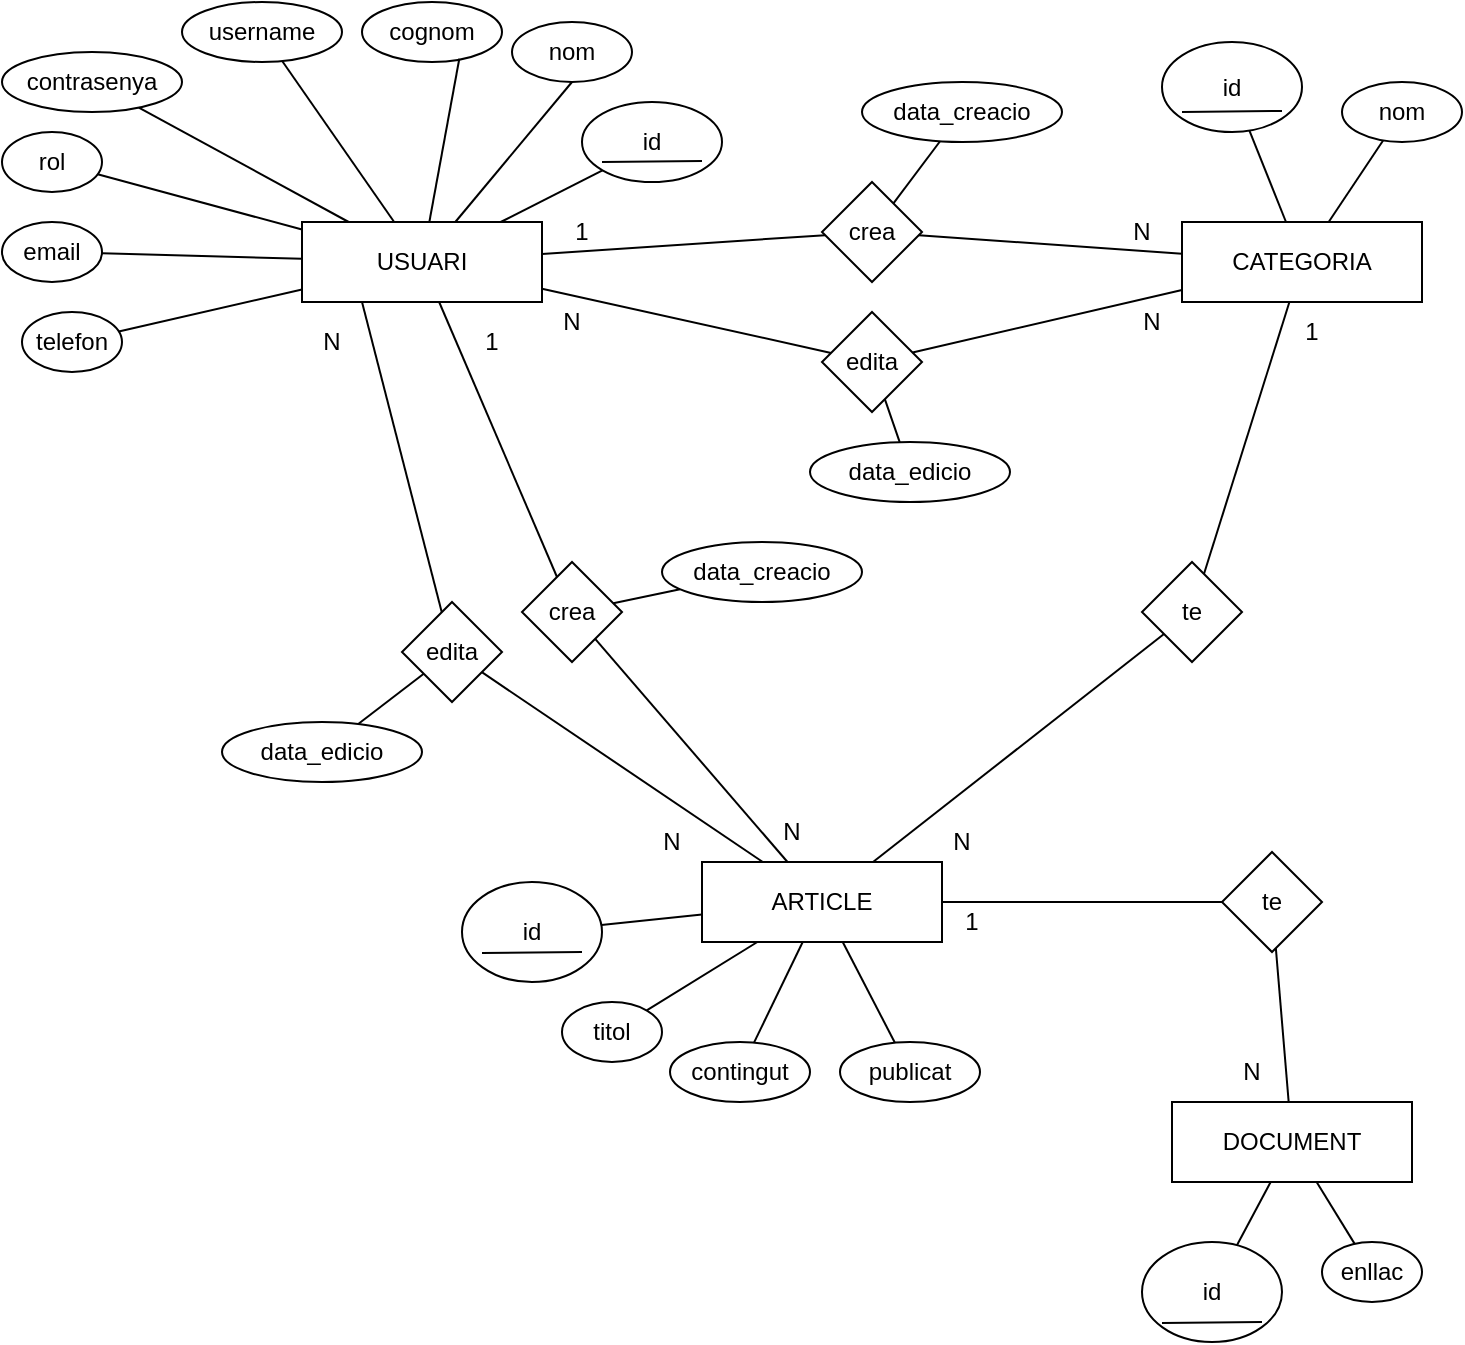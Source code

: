 <mxfile>
    <diagram id="rMIGq_Ssetjta3ygZq6b" name="Página-1">
        <mxGraphModel dx="1081" dy="740" grid="1" gridSize="10" guides="1" tooltips="1" connect="1" arrows="1" fold="1" page="1" pageScale="1" pageWidth="827" pageHeight="1169" math="0" shadow="0">
            <root>
                <mxCell id="0"/>
                <mxCell id="1" parent="0"/>
                <mxCell id="3" value="USUARI" style="rounded=0;whiteSpace=wrap;html=1;" parent="1" vertex="1">
                    <mxGeometry x="160" y="280" width="120" height="40" as="geometry"/>
                </mxCell>
                <mxCell id="108" style="edgeStyle=none;html=1;exitX=0;exitY=1;exitDx=0;exitDy=0;endArrow=none;endFill=0;" parent="1" source="104" target="3" edge="1">
                    <mxGeometry relative="1" as="geometry"/>
                </mxCell>
                <mxCell id="104" value="id" style="ellipse;whiteSpace=wrap;html=1;" parent="1" vertex="1">
                    <mxGeometry x="300" y="220" width="70" height="40" as="geometry"/>
                </mxCell>
                <mxCell id="105" value="nom" style="ellipse;whiteSpace=wrap;html=1;" parent="1" vertex="1">
                    <mxGeometry x="265" y="180" width="60" height="30" as="geometry"/>
                </mxCell>
                <mxCell id="106" value="cognom" style="ellipse;whiteSpace=wrap;html=1;" parent="1" vertex="1">
                    <mxGeometry x="190" y="170" width="70" height="30" as="geometry"/>
                </mxCell>
                <mxCell id="107" value="username" style="ellipse;whiteSpace=wrap;html=1;" parent="1" vertex="1">
                    <mxGeometry x="100" y="170" width="80" height="30" as="geometry"/>
                </mxCell>
                <mxCell id="109" style="edgeStyle=none;html=1;exitX=0.5;exitY=1;exitDx=0;exitDy=0;endArrow=none;endFill=0;fontStyle=1" parent="1" source="105" target="3" edge="1">
                    <mxGeometry relative="1" as="geometry">
                        <mxPoint x="298.787" y="245.607" as="sourcePoint"/>
                        <mxPoint x="251.365" y="290" as="targetPoint"/>
                    </mxGeometry>
                </mxCell>
                <mxCell id="111" style="edgeStyle=none;html=1;exitX=0.695;exitY=0.946;exitDx=0;exitDy=0;endArrow=none;endFill=0;fontStyle=1;exitPerimeter=0;" parent="1" source="106" target="3" edge="1">
                    <mxGeometry relative="1" as="geometry">
                        <mxPoint x="270" y="230" as="sourcePoint"/>
                        <mxPoint x="240" y="290" as="targetPoint"/>
                    </mxGeometry>
                </mxCell>
                <mxCell id="112" style="edgeStyle=none;html=1;endArrow=none;endFill=0;fontStyle=1;" parent="1" source="107" target="3" edge="1">
                    <mxGeometry relative="1" as="geometry">
                        <mxPoint x="211.7" y="223.38" as="sourcePoint"/>
                        <mxPoint x="225.775" y="290" as="targetPoint"/>
                    </mxGeometry>
                </mxCell>
                <mxCell id="113" value="rol" style="ellipse;whiteSpace=wrap;html=1;" parent="1" vertex="1">
                    <mxGeometry x="10" y="235" width="50" height="30" as="geometry"/>
                </mxCell>
                <mxCell id="114" style="edgeStyle=none;html=1;endArrow=none;endFill=0;fontStyle=1;" parent="1" source="113" target="3" edge="1">
                    <mxGeometry relative="1" as="geometry">
                        <mxPoint x="75.507" y="285.001" as="sourcePoint"/>
                        <mxPoint x="144.486" y="341.35" as="targetPoint"/>
                    </mxGeometry>
                </mxCell>
                <mxCell id="115" value="email" style="ellipse;whiteSpace=wrap;html=1;" parent="1" vertex="1">
                    <mxGeometry x="10" y="280" width="50" height="30" as="geometry"/>
                </mxCell>
                <mxCell id="116" value="telefon" style="ellipse;whiteSpace=wrap;html=1;" parent="1" vertex="1">
                    <mxGeometry x="20" y="325" width="50" height="30" as="geometry"/>
                </mxCell>
                <mxCell id="117" value="contrasenya" style="ellipse;whiteSpace=wrap;html=1;" parent="1" vertex="1">
                    <mxGeometry x="10" y="195" width="90" height="30" as="geometry"/>
                </mxCell>
                <mxCell id="118" style="edgeStyle=none;html=1;endArrow=none;endFill=0;fontStyle=1;" parent="1" source="117" target="3" edge="1">
                    <mxGeometry relative="1" as="geometry">
                        <mxPoint x="79.976" y="305.652" as="sourcePoint"/>
                        <mxPoint x="170" y="308.286" as="targetPoint"/>
                    </mxGeometry>
                </mxCell>
                <mxCell id="119" style="edgeStyle=none;html=1;endArrow=none;endFill=0;fontStyle=1;" parent="1" source="115" target="3" edge="1">
                    <mxGeometry relative="1" as="geometry">
                        <mxPoint x="79.976" y="305.652" as="sourcePoint"/>
                        <mxPoint x="170" y="308.286" as="targetPoint"/>
                    </mxGeometry>
                </mxCell>
                <mxCell id="120" style="edgeStyle=none;html=1;endArrow=none;endFill=0;fontStyle=1;" parent="1" source="116" target="3" edge="1">
                    <mxGeometry relative="1" as="geometry">
                        <mxPoint x="78.717" y="340.257" as="sourcePoint"/>
                        <mxPoint x="170" y="322" as="targetPoint"/>
                    </mxGeometry>
                </mxCell>
                <mxCell id="121" value="CATEGORIA" style="rounded=0;whiteSpace=wrap;html=1;" parent="1" vertex="1">
                    <mxGeometry x="600" y="280" width="120" height="40" as="geometry"/>
                </mxCell>
                <mxCell id="122" value="id" style="ellipse;whiteSpace=wrap;html=1;" parent="1" vertex="1">
                    <mxGeometry x="590" y="190" width="70" height="45" as="geometry"/>
                </mxCell>
                <mxCell id="123" value="nom" style="ellipse;whiteSpace=wrap;html=1;" parent="1" vertex="1">
                    <mxGeometry x="680" y="210" width="60" height="30" as="geometry"/>
                </mxCell>
                <mxCell id="124" style="edgeStyle=none;html=1;endArrow=none;endFill=0;" parent="1" source="123" target="121" edge="1">
                    <mxGeometry relative="1" as="geometry">
                        <mxPoint x="398.787" y="265.607" as="sourcePoint"/>
                        <mxPoint x="350" y="290" as="targetPoint"/>
                    </mxGeometry>
                </mxCell>
                <mxCell id="125" style="edgeStyle=none;html=1;endArrow=none;endFill=0;" parent="1" source="122" target="121" edge="1">
                    <mxGeometry relative="1" as="geometry">
                        <mxPoint x="710.669" y="249.256" as="sourcePoint"/>
                        <mxPoint x="683.333" y="290" as="targetPoint"/>
                    </mxGeometry>
                </mxCell>
                <mxCell id="126" value="crea" style="rhombus;whiteSpace=wrap;html=1;" parent="1" vertex="1">
                    <mxGeometry x="420" y="260" width="50" height="50" as="geometry"/>
                </mxCell>
                <mxCell id="127" style="edgeStyle=none;html=1;endArrow=none;endFill=0;" parent="1" source="126" target="3" edge="1">
                    <mxGeometry relative="1" as="geometry">
                        <mxPoint x="354.397" y="319.997" as="sourcePoint"/>
                        <mxPoint x="305.61" y="344.39" as="targetPoint"/>
                    </mxGeometry>
                </mxCell>
                <mxCell id="128" style="edgeStyle=none;html=1;endArrow=none;endFill=0;" parent="1" source="126" target="121" edge="1">
                    <mxGeometry relative="1" as="geometry">
                        <mxPoint x="440" y="310" as="sourcePoint"/>
                        <mxPoint x="290" y="310" as="targetPoint"/>
                    </mxGeometry>
                </mxCell>
                <mxCell id="129" value="data_creacio" style="ellipse;whiteSpace=wrap;html=1;" parent="1" vertex="1">
                    <mxGeometry x="440" y="210" width="100" height="30" as="geometry"/>
                </mxCell>
                <mxCell id="130" style="edgeStyle=none;html=1;endArrow=none;endFill=0;" parent="1" source="126" target="129" edge="1">
                    <mxGeometry relative="1" as="geometry">
                        <mxPoint x="480" y="310" as="sourcePoint"/>
                        <mxPoint x="610" y="310" as="targetPoint"/>
                    </mxGeometry>
                </mxCell>
                <mxCell id="131" value="N" style="text;html=1;strokeColor=none;fillColor=none;align=center;verticalAlign=middle;whiteSpace=wrap;rounded=0;" parent="1" vertex="1">
                    <mxGeometry x="565" y="275" width="30" height="20" as="geometry"/>
                </mxCell>
                <mxCell id="132" value="1" style="text;html=1;strokeColor=none;fillColor=none;align=center;verticalAlign=middle;whiteSpace=wrap;rounded=0;" parent="1" vertex="1">
                    <mxGeometry x="285" y="275" width="30" height="20" as="geometry"/>
                </mxCell>
                <mxCell id="133" value="edita" style="rhombus;whiteSpace=wrap;html=1;" parent="1" vertex="1">
                    <mxGeometry x="420" y="325" width="50" height="50" as="geometry"/>
                </mxCell>
                <mxCell id="134" style="edgeStyle=none;html=1;endArrow=none;endFill=0;" parent="1" source="133" target="3" edge="1">
                    <mxGeometry relative="1" as="geometry">
                        <mxPoint x="431.562" y="296.562" as="sourcePoint"/>
                        <mxPoint x="290" y="306" as="targetPoint"/>
                    </mxGeometry>
                </mxCell>
                <mxCell id="135" style="edgeStyle=none;html=1;endArrow=none;endFill=0;" parent="1" source="133" target="121" edge="1">
                    <mxGeometry relative="1" as="geometry">
                        <mxPoint x="441.562" y="306.562" as="sourcePoint"/>
                        <mxPoint x="300" y="316" as="targetPoint"/>
                    </mxGeometry>
                </mxCell>
                <mxCell id="136" value="data_edicio" style="ellipse;whiteSpace=wrap;html=1;" parent="1" vertex="1">
                    <mxGeometry x="414" y="390" width="100" height="30" as="geometry"/>
                </mxCell>
                <mxCell id="137" style="edgeStyle=none;html=1;endArrow=none;endFill=0;" parent="1" source="133" target="136" edge="1">
                    <mxGeometry relative="1" as="geometry">
                        <mxPoint x="475.283" y="355.283" as="sourcePoint"/>
                        <mxPoint x="420" y="420" as="targetPoint"/>
                    </mxGeometry>
                </mxCell>
                <mxCell id="138" value="N" style="text;html=1;strokeColor=none;fillColor=none;align=center;verticalAlign=middle;whiteSpace=wrap;rounded=0;" parent="1" vertex="1">
                    <mxGeometry x="570" y="320" width="30" height="20" as="geometry"/>
                </mxCell>
                <mxCell id="139" value="N" style="text;html=1;strokeColor=none;fillColor=none;align=center;verticalAlign=middle;whiteSpace=wrap;rounded=0;" parent="1" vertex="1">
                    <mxGeometry x="280" y="320" width="30" height="20" as="geometry"/>
                </mxCell>
                <mxCell id="140" value="ARTICLE" style="rounded=0;whiteSpace=wrap;html=1;" parent="1" vertex="1">
                    <mxGeometry x="360" y="600" width="120" height="40" as="geometry"/>
                </mxCell>
                <mxCell id="141" value="id" style="ellipse;whiteSpace=wrap;html=1;" parent="1" vertex="1">
                    <mxGeometry x="240" y="610" width="70" height="50" as="geometry"/>
                </mxCell>
                <mxCell id="142" value="titol" style="ellipse;whiteSpace=wrap;html=1;" parent="1" vertex="1">
                    <mxGeometry x="290" y="670" width="50" height="30" as="geometry"/>
                </mxCell>
                <mxCell id="143" value="contingut" style="ellipse;whiteSpace=wrap;html=1;" parent="1" vertex="1">
                    <mxGeometry x="344" y="690" width="70" height="30" as="geometry"/>
                </mxCell>
                <mxCell id="146" value="" style="endArrow=none;html=1;" parent="1" source="143" target="140" edge="1">
                    <mxGeometry width="50" height="50" relative="1" as="geometry">
                        <mxPoint x="430" y="710" as="sourcePoint"/>
                        <mxPoint x="284.999" y="556.579" as="targetPoint"/>
                    </mxGeometry>
                </mxCell>
                <mxCell id="147" value="" style="endArrow=none;html=1;" parent="1" source="142" target="140" edge="1">
                    <mxGeometry width="50" height="50" relative="1" as="geometry">
                        <mxPoint x="270" y="645" as="sourcePoint"/>
                        <mxPoint x="350" y="540" as="targetPoint"/>
                    </mxGeometry>
                </mxCell>
                <mxCell id="148" value="" style="endArrow=none;html=1;" parent="1" source="141" target="140" edge="1">
                    <mxGeometry width="50" height="50" relative="1" as="geometry">
                        <mxPoint x="280" y="655" as="sourcePoint"/>
                        <mxPoint x="360" y="550" as="targetPoint"/>
                    </mxGeometry>
                </mxCell>
                <mxCell id="149" value="crea" style="rhombus;whiteSpace=wrap;html=1;direction=south;" parent="1" vertex="1">
                    <mxGeometry x="270" y="450" width="50" height="50" as="geometry"/>
                </mxCell>
                <mxCell id="150" value="edita" style="rhombus;whiteSpace=wrap;html=1;" parent="1" vertex="1">
                    <mxGeometry x="210" y="470" width="50" height="50" as="geometry"/>
                </mxCell>
                <mxCell id="151" value="" style="endArrow=none;html=1;" parent="1" source="149" target="140" edge="1">
                    <mxGeometry width="50" height="50" relative="1" as="geometry">
                        <mxPoint x="329.832" y="675.867" as="sourcePoint"/>
                        <mxPoint x="386.364" y="650" as="targetPoint"/>
                    </mxGeometry>
                </mxCell>
                <mxCell id="152" value="" style="endArrow=none;html=1;" parent="1" source="3" target="149" edge="1">
                    <mxGeometry width="50" height="50" relative="1" as="geometry">
                        <mxPoint x="316.574" y="498.426" as="sourcePoint"/>
                        <mxPoint x="412.759" y="610" as="targetPoint"/>
                    </mxGeometry>
                </mxCell>
                <mxCell id="153" value="N" style="text;html=1;strokeColor=none;fillColor=none;align=center;verticalAlign=middle;whiteSpace=wrap;rounded=0;" parent="1" vertex="1">
                    <mxGeometry x="390" y="575" width="30" height="20" as="geometry"/>
                </mxCell>
                <mxCell id="154" value="1" style="text;html=1;strokeColor=none;fillColor=none;align=center;verticalAlign=middle;whiteSpace=wrap;rounded=0;" parent="1" vertex="1">
                    <mxGeometry x="240" y="330" width="30" height="20" as="geometry"/>
                </mxCell>
                <mxCell id="156" value="data_creacio" style="ellipse;whiteSpace=wrap;html=1;" parent="1" vertex="1">
                    <mxGeometry x="340" y="440" width="100" height="30" as="geometry"/>
                </mxCell>
                <mxCell id="157" value="" style="endArrow=none;html=1;" parent="1" source="149" target="156" edge="1">
                    <mxGeometry width="50" height="50" relative="1" as="geometry">
                        <mxPoint x="316.574" y="498.426" as="sourcePoint"/>
                        <mxPoint x="412.759" y="610" as="targetPoint"/>
                    </mxGeometry>
                </mxCell>
                <mxCell id="158" value="" style="endArrow=none;html=1;exitX=0.25;exitY=1;exitDx=0;exitDy=0;" parent="1" source="3" target="150" edge="1">
                    <mxGeometry width="50" height="50" relative="1" as="geometry">
                        <mxPoint x="140" y="380" as="sourcePoint"/>
                        <mxPoint x="297.5" y="467.5" as="targetPoint"/>
                    </mxGeometry>
                </mxCell>
                <mxCell id="159" value="" style="endArrow=none;html=1;" parent="1" source="140" target="150" edge="1">
                    <mxGeometry width="50" height="50" relative="1" as="geometry">
                        <mxPoint x="200" y="330" as="sourcePoint"/>
                        <mxPoint x="240" y="490" as="targetPoint"/>
                    </mxGeometry>
                </mxCell>
                <mxCell id="160" value="data_edicio" style="ellipse;whiteSpace=wrap;html=1;" parent="1" vertex="1">
                    <mxGeometry x="120" y="530" width="100" height="30" as="geometry"/>
                </mxCell>
                <mxCell id="161" value="" style="endArrow=none;html=1;" parent="1" source="160" target="150" edge="1">
                    <mxGeometry width="50" height="50" relative="1" as="geometry">
                        <mxPoint x="325.652" y="480.652" as="sourcePoint"/>
                        <mxPoint x="359.072" y="473.616" as="targetPoint"/>
                    </mxGeometry>
                </mxCell>
                <mxCell id="162" value="N" style="text;html=1;strokeColor=none;fillColor=none;align=center;verticalAlign=middle;whiteSpace=wrap;rounded=0;" parent="1" vertex="1">
                    <mxGeometry x="330" y="580" width="30" height="20" as="geometry"/>
                </mxCell>
                <mxCell id="163" value="N" style="text;html=1;strokeColor=none;fillColor=none;align=center;verticalAlign=middle;whiteSpace=wrap;rounded=0;" parent="1" vertex="1">
                    <mxGeometry x="160" y="330" width="30" height="20" as="geometry"/>
                </mxCell>
                <mxCell id="164" value="te" style="rhombus;whiteSpace=wrap;html=1;direction=south;" parent="1" vertex="1">
                    <mxGeometry x="580" y="450" width="50" height="50" as="geometry"/>
                </mxCell>
                <mxCell id="165" style="edgeStyle=none;html=1;endArrow=none;endFill=0;" parent="1" source="164" target="121" edge="1">
                    <mxGeometry relative="1" as="geometry">
                        <mxPoint x="540.003" y="420.663" as="sourcePoint"/>
                        <mxPoint x="674.72" y="389.333" as="targetPoint"/>
                    </mxGeometry>
                </mxCell>
                <mxCell id="166" style="edgeStyle=none;html=1;endArrow=none;endFill=0;" parent="1" source="164" target="140" edge="1">
                    <mxGeometry relative="1" as="geometry">
                        <mxPoint x="610" y="580" as="sourcePoint"/>
                        <mxPoint x="663.333" y="330" as="targetPoint"/>
                    </mxGeometry>
                </mxCell>
                <mxCell id="167" value="1" style="text;html=1;strokeColor=none;fillColor=none;align=center;verticalAlign=middle;whiteSpace=wrap;rounded=0;" parent="1" vertex="1">
                    <mxGeometry x="650" y="325" width="30" height="20" as="geometry"/>
                </mxCell>
                <mxCell id="168" value="N" style="text;html=1;strokeColor=none;fillColor=none;align=center;verticalAlign=middle;whiteSpace=wrap;rounded=0;" parent="1" vertex="1">
                    <mxGeometry x="475" y="580" width="30" height="20" as="geometry"/>
                </mxCell>
                <mxCell id="169" value="DOCUMENT" style="rounded=0;whiteSpace=wrap;html=1;" parent="1" vertex="1">
                    <mxGeometry x="595" y="720" width="120" height="40" as="geometry"/>
                </mxCell>
                <mxCell id="171" value="id" style="ellipse;whiteSpace=wrap;html=1;" parent="1" vertex="1">
                    <mxGeometry x="580" y="790" width="70" height="50" as="geometry"/>
                </mxCell>
                <mxCell id="172" value="enllac" style="ellipse;whiteSpace=wrap;html=1;" parent="1" vertex="1">
                    <mxGeometry x="670" y="790" width="50" height="30" as="geometry"/>
                </mxCell>
                <mxCell id="173" style="edgeStyle=none;html=1;endArrow=none;endFill=0;" parent="1" source="169" target="172" edge="1">
                    <mxGeometry relative="1" as="geometry">
                        <mxPoint x="652.735" y="620.005" as="sourcePoint"/>
                        <mxPoint x="507.267" y="734.02" as="targetPoint"/>
                    </mxGeometry>
                </mxCell>
                <mxCell id="174" style="edgeStyle=none;html=1;endArrow=none;endFill=0;" parent="1" source="169" target="171" edge="1">
                    <mxGeometry relative="1" as="geometry">
                        <mxPoint x="570.005" y="780.005" as="sourcePoint"/>
                        <mxPoint x="424.537" y="894.02" as="targetPoint"/>
                    </mxGeometry>
                </mxCell>
                <mxCell id="175" value="te" style="rhombus;whiteSpace=wrap;html=1;direction=south;" parent="1" vertex="1">
                    <mxGeometry x="620" y="595" width="50" height="50" as="geometry"/>
                </mxCell>
                <mxCell id="176" style="edgeStyle=none;html=1;endArrow=none;endFill=0;" parent="1" source="175" target="140" edge="1">
                    <mxGeometry relative="1" as="geometry">
                        <mxPoint x="600.985" y="495.985" as="sourcePoint"/>
                        <mxPoint x="456" y="620" as="targetPoint"/>
                    </mxGeometry>
                </mxCell>
                <mxCell id="177" style="edgeStyle=none;html=1;endArrow=none;endFill=0;" parent="1" source="175" target="169" edge="1">
                    <mxGeometry relative="1" as="geometry">
                        <mxPoint x="660.005" y="640.005" as="sourcePoint"/>
                        <mxPoint x="514.537" y="754.02" as="targetPoint"/>
                    </mxGeometry>
                </mxCell>
                <mxCell id="178" value="N" style="text;html=1;strokeColor=none;fillColor=none;align=center;verticalAlign=middle;whiteSpace=wrap;rounded=0;" parent="1" vertex="1">
                    <mxGeometry x="620" y="695" width="30" height="20" as="geometry"/>
                </mxCell>
                <mxCell id="179" value="1" style="text;html=1;strokeColor=none;fillColor=none;align=center;verticalAlign=middle;whiteSpace=wrap;rounded=0;" parent="1" vertex="1">
                    <mxGeometry x="480" y="620" width="30" height="20" as="geometry"/>
                </mxCell>
                <mxCell id="180" style="edgeStyle=none;html=1;endArrow=none;endFill=0;" parent="1" edge="1">
                    <mxGeometry relative="1" as="geometry">
                        <mxPoint x="360" y="249.5" as="sourcePoint"/>
                        <mxPoint x="310" y="249.94" as="targetPoint"/>
                    </mxGeometry>
                </mxCell>
                <mxCell id="181" style="edgeStyle=none;html=1;endArrow=none;endFill=0;" parent="1" edge="1">
                    <mxGeometry relative="1" as="geometry">
                        <mxPoint x="650" y="224.5" as="sourcePoint"/>
                        <mxPoint x="600" y="224.94" as="targetPoint"/>
                    </mxGeometry>
                </mxCell>
                <mxCell id="183" style="edgeStyle=none;html=1;endArrow=none;endFill=0;" parent="1" edge="1">
                    <mxGeometry relative="1" as="geometry">
                        <mxPoint x="300" y="645" as="sourcePoint"/>
                        <mxPoint x="250" y="645.44" as="targetPoint"/>
                    </mxGeometry>
                </mxCell>
                <mxCell id="184" style="edgeStyle=none;html=1;endArrow=none;endFill=0;" parent="1" edge="1">
                    <mxGeometry relative="1" as="geometry">
                        <mxPoint x="640" y="830" as="sourcePoint"/>
                        <mxPoint x="590" y="830.44" as="targetPoint"/>
                    </mxGeometry>
                </mxCell>
                <mxCell id="185" value="publicat" style="ellipse;whiteSpace=wrap;html=1;" vertex="1" parent="1">
                    <mxGeometry x="429" y="690" width="70" height="30" as="geometry"/>
                </mxCell>
                <mxCell id="186" value="" style="endArrow=none;html=1;" edge="1" parent="1" source="185" target="140">
                    <mxGeometry width="50" height="50" relative="1" as="geometry">
                        <mxPoint x="396.009" y="700.304" as="sourcePoint"/>
                        <mxPoint x="420.353" y="650" as="targetPoint"/>
                    </mxGeometry>
                </mxCell>
            </root>
        </mxGraphModel>
    </diagram>
</mxfile>